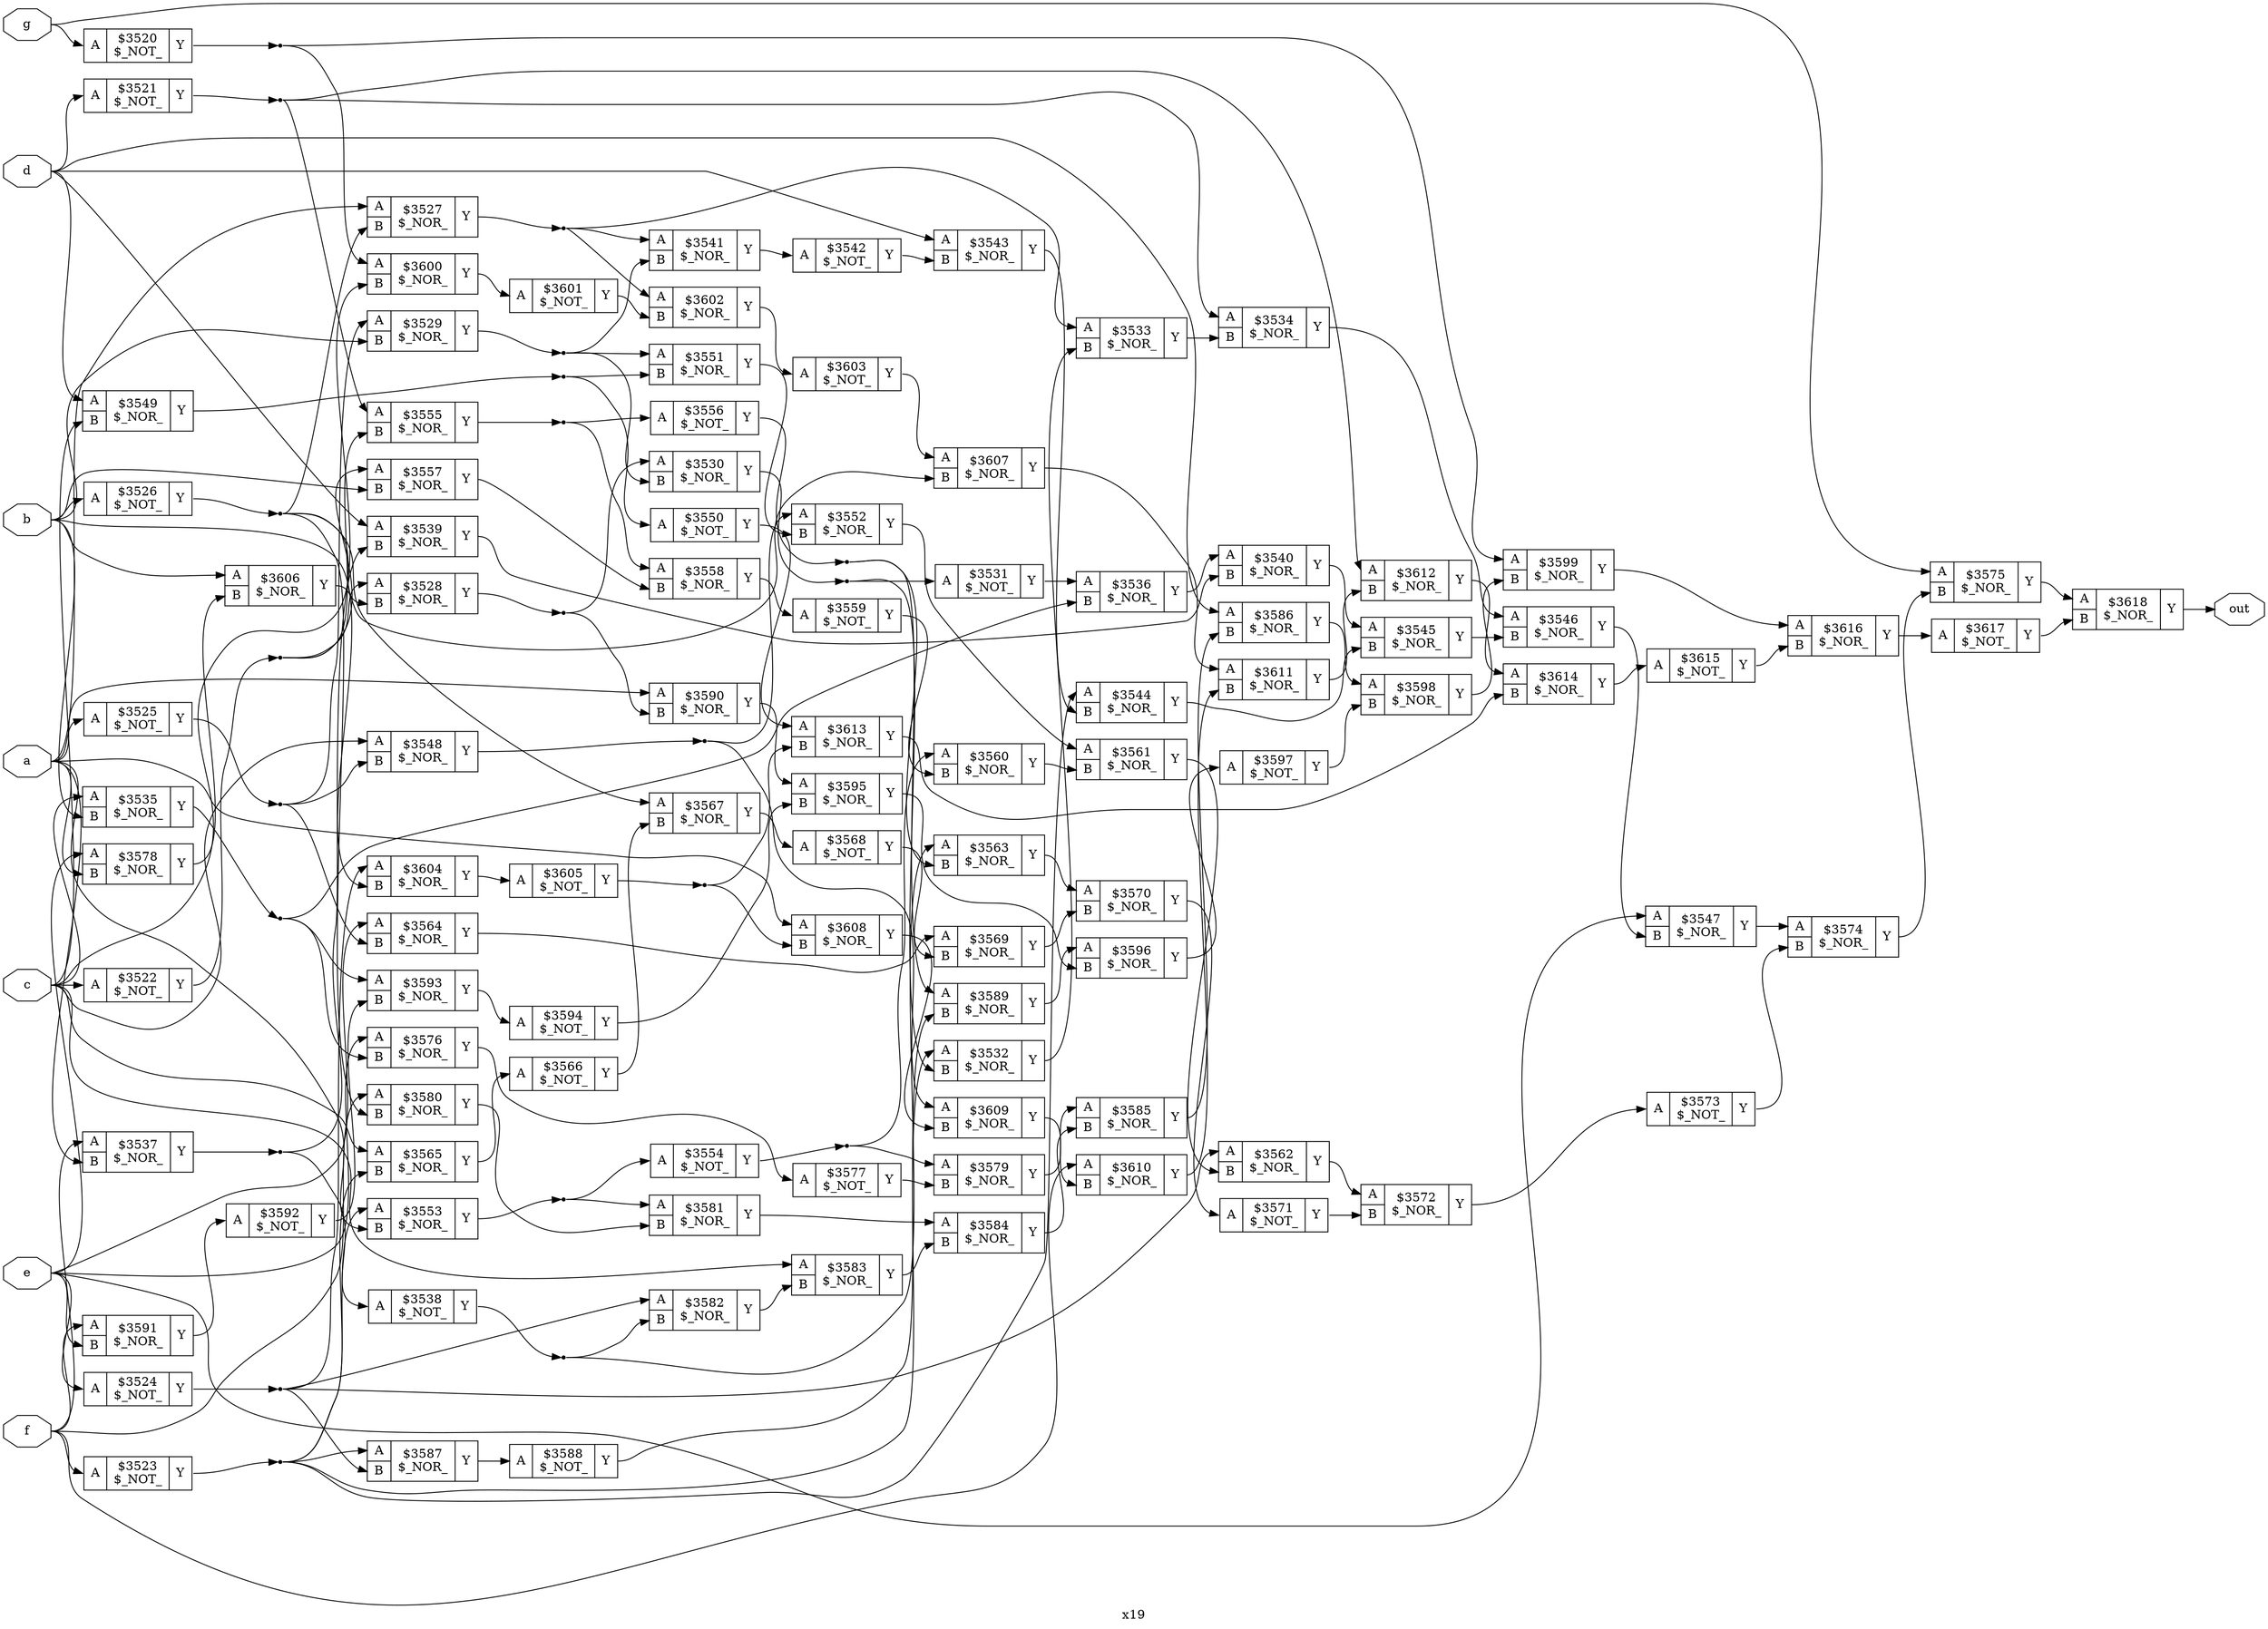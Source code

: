 digraph "x19" {
label="x19";
rankdir="LR";
remincross=true;
n99 [ shape=octagon, label="a", color="black", fontcolor="black" ];
n100 [ shape=octagon, label="b", color="black", fontcolor="black" ];
n101 [ shape=octagon, label="c", color="black", fontcolor="black" ];
n102 [ shape=octagon, label="d", color="black", fontcolor="black" ];
n103 [ shape=octagon, label="e", color="black", fontcolor="black" ];
n104 [ shape=octagon, label="f", color="black", fontcolor="black" ];
n105 [ shape=octagon, label="g", color="black", fontcolor="black" ];
n106 [ shape=octagon, label="out", color="black", fontcolor="black" ];
c109 [ shape=record, label="{{<p107> A}|$3520\n$_NOT_|{<p108> Y}}" ];
c110 [ shape=record, label="{{<p107> A}|$3521\n$_NOT_|{<p108> Y}}" ];
c111 [ shape=record, label="{{<p107> A}|$3522\n$_NOT_|{<p108> Y}}" ];
c112 [ shape=record, label="{{<p107> A}|$3523\n$_NOT_|{<p108> Y}}" ];
c113 [ shape=record, label="{{<p107> A}|$3524\n$_NOT_|{<p108> Y}}" ];
c114 [ shape=record, label="{{<p107> A}|$3525\n$_NOT_|{<p108> Y}}" ];
c115 [ shape=record, label="{{<p107> A}|$3526\n$_NOT_|{<p108> Y}}" ];
c117 [ shape=record, label="{{<p107> A|<p116> B}|$3527\n$_NOR_|{<p108> Y}}" ];
c118 [ shape=record, label="{{<p107> A|<p116> B}|$3528\n$_NOR_|{<p108> Y}}" ];
c119 [ shape=record, label="{{<p107> A|<p116> B}|$3529\n$_NOR_|{<p108> Y}}" ];
c120 [ shape=record, label="{{<p107> A|<p116> B}|$3530\n$_NOR_|{<p108> Y}}" ];
c121 [ shape=record, label="{{<p107> A}|$3531\n$_NOT_|{<p108> Y}}" ];
c122 [ shape=record, label="{{<p107> A|<p116> B}|$3532\n$_NOR_|{<p108> Y}}" ];
c123 [ shape=record, label="{{<p107> A|<p116> B}|$3533\n$_NOR_|{<p108> Y}}" ];
c124 [ shape=record, label="{{<p107> A|<p116> B}|$3534\n$_NOR_|{<p108> Y}}" ];
c125 [ shape=record, label="{{<p107> A|<p116> B}|$3535\n$_NOR_|{<p108> Y}}" ];
c126 [ shape=record, label="{{<p107> A|<p116> B}|$3536\n$_NOR_|{<p108> Y}}" ];
c127 [ shape=record, label="{{<p107> A|<p116> B}|$3537\n$_NOR_|{<p108> Y}}" ];
c128 [ shape=record, label="{{<p107> A}|$3538\n$_NOT_|{<p108> Y}}" ];
c129 [ shape=record, label="{{<p107> A|<p116> B}|$3539\n$_NOR_|{<p108> Y}}" ];
c130 [ shape=record, label="{{<p107> A|<p116> B}|$3540\n$_NOR_|{<p108> Y}}" ];
c131 [ shape=record, label="{{<p107> A|<p116> B}|$3541\n$_NOR_|{<p108> Y}}" ];
c132 [ shape=record, label="{{<p107> A}|$3542\n$_NOT_|{<p108> Y}}" ];
c133 [ shape=record, label="{{<p107> A|<p116> B}|$3543\n$_NOR_|{<p108> Y}}" ];
c134 [ shape=record, label="{{<p107> A|<p116> B}|$3544\n$_NOR_|{<p108> Y}}" ];
c135 [ shape=record, label="{{<p107> A|<p116> B}|$3545\n$_NOR_|{<p108> Y}}" ];
c136 [ shape=record, label="{{<p107> A|<p116> B}|$3546\n$_NOR_|{<p108> Y}}" ];
c137 [ shape=record, label="{{<p107> A|<p116> B}|$3547\n$_NOR_|{<p108> Y}}" ];
c138 [ shape=record, label="{{<p107> A|<p116> B}|$3548\n$_NOR_|{<p108> Y}}" ];
c139 [ shape=record, label="{{<p107> A|<p116> B}|$3549\n$_NOR_|{<p108> Y}}" ];
c140 [ shape=record, label="{{<p107> A}|$3550\n$_NOT_|{<p108> Y}}" ];
c141 [ shape=record, label="{{<p107> A|<p116> B}|$3551\n$_NOR_|{<p108> Y}}" ];
c142 [ shape=record, label="{{<p107> A|<p116> B}|$3552\n$_NOR_|{<p108> Y}}" ];
c143 [ shape=record, label="{{<p107> A|<p116> B}|$3553\n$_NOR_|{<p108> Y}}" ];
c144 [ shape=record, label="{{<p107> A}|$3554\n$_NOT_|{<p108> Y}}" ];
c145 [ shape=record, label="{{<p107> A|<p116> B}|$3555\n$_NOR_|{<p108> Y}}" ];
c146 [ shape=record, label="{{<p107> A}|$3556\n$_NOT_|{<p108> Y}}" ];
c147 [ shape=record, label="{{<p107> A|<p116> B}|$3557\n$_NOR_|{<p108> Y}}" ];
c148 [ shape=record, label="{{<p107> A|<p116> B}|$3558\n$_NOR_|{<p108> Y}}" ];
c149 [ shape=record, label="{{<p107> A}|$3559\n$_NOT_|{<p108> Y}}" ];
c150 [ shape=record, label="{{<p107> A|<p116> B}|$3560\n$_NOR_|{<p108> Y}}" ];
c151 [ shape=record, label="{{<p107> A|<p116> B}|$3561\n$_NOR_|{<p108> Y}}" ];
c152 [ shape=record, label="{{<p107> A|<p116> B}|$3562\n$_NOR_|{<p108> Y}}" ];
c153 [ shape=record, label="{{<p107> A|<p116> B}|$3563\n$_NOR_|{<p108> Y}}" ];
c154 [ shape=record, label="{{<p107> A|<p116> B}|$3564\n$_NOR_|{<p108> Y}}" ];
c155 [ shape=record, label="{{<p107> A|<p116> B}|$3565\n$_NOR_|{<p108> Y}}" ];
c156 [ shape=record, label="{{<p107> A}|$3566\n$_NOT_|{<p108> Y}}" ];
c157 [ shape=record, label="{{<p107> A|<p116> B}|$3567\n$_NOR_|{<p108> Y}}" ];
c158 [ shape=record, label="{{<p107> A}|$3568\n$_NOT_|{<p108> Y}}" ];
c159 [ shape=record, label="{{<p107> A|<p116> B}|$3569\n$_NOR_|{<p108> Y}}" ];
c160 [ shape=record, label="{{<p107> A|<p116> B}|$3570\n$_NOR_|{<p108> Y}}" ];
c161 [ shape=record, label="{{<p107> A}|$3571\n$_NOT_|{<p108> Y}}" ];
c162 [ shape=record, label="{{<p107> A|<p116> B}|$3572\n$_NOR_|{<p108> Y}}" ];
c163 [ shape=record, label="{{<p107> A}|$3573\n$_NOT_|{<p108> Y}}" ];
c164 [ shape=record, label="{{<p107> A|<p116> B}|$3574\n$_NOR_|{<p108> Y}}" ];
c165 [ shape=record, label="{{<p107> A|<p116> B}|$3575\n$_NOR_|{<p108> Y}}" ];
c166 [ shape=record, label="{{<p107> A|<p116> B}|$3576\n$_NOR_|{<p108> Y}}" ];
c167 [ shape=record, label="{{<p107> A}|$3577\n$_NOT_|{<p108> Y}}" ];
c168 [ shape=record, label="{{<p107> A|<p116> B}|$3578\n$_NOR_|{<p108> Y}}" ];
c169 [ shape=record, label="{{<p107> A|<p116> B}|$3579\n$_NOR_|{<p108> Y}}" ];
c170 [ shape=record, label="{{<p107> A|<p116> B}|$3580\n$_NOR_|{<p108> Y}}" ];
c171 [ shape=record, label="{{<p107> A|<p116> B}|$3581\n$_NOR_|{<p108> Y}}" ];
c172 [ shape=record, label="{{<p107> A|<p116> B}|$3582\n$_NOR_|{<p108> Y}}" ];
c173 [ shape=record, label="{{<p107> A|<p116> B}|$3583\n$_NOR_|{<p108> Y}}" ];
c174 [ shape=record, label="{{<p107> A|<p116> B}|$3584\n$_NOR_|{<p108> Y}}" ];
c175 [ shape=record, label="{{<p107> A|<p116> B}|$3585\n$_NOR_|{<p108> Y}}" ];
c176 [ shape=record, label="{{<p107> A|<p116> B}|$3586\n$_NOR_|{<p108> Y}}" ];
c177 [ shape=record, label="{{<p107> A|<p116> B}|$3587\n$_NOR_|{<p108> Y}}" ];
c178 [ shape=record, label="{{<p107> A}|$3588\n$_NOT_|{<p108> Y}}" ];
c179 [ shape=record, label="{{<p107> A|<p116> B}|$3589\n$_NOR_|{<p108> Y}}" ];
c180 [ shape=record, label="{{<p107> A|<p116> B}|$3590\n$_NOR_|{<p108> Y}}" ];
c181 [ shape=record, label="{{<p107> A|<p116> B}|$3591\n$_NOR_|{<p108> Y}}" ];
c182 [ shape=record, label="{{<p107> A}|$3592\n$_NOT_|{<p108> Y}}" ];
c183 [ shape=record, label="{{<p107> A|<p116> B}|$3593\n$_NOR_|{<p108> Y}}" ];
c184 [ shape=record, label="{{<p107> A}|$3594\n$_NOT_|{<p108> Y}}" ];
c185 [ shape=record, label="{{<p107> A|<p116> B}|$3595\n$_NOR_|{<p108> Y}}" ];
c186 [ shape=record, label="{{<p107> A|<p116> B}|$3596\n$_NOR_|{<p108> Y}}" ];
c187 [ shape=record, label="{{<p107> A}|$3597\n$_NOT_|{<p108> Y}}" ];
c188 [ shape=record, label="{{<p107> A|<p116> B}|$3598\n$_NOR_|{<p108> Y}}" ];
c189 [ shape=record, label="{{<p107> A|<p116> B}|$3599\n$_NOR_|{<p108> Y}}" ];
c190 [ shape=record, label="{{<p107> A|<p116> B}|$3600\n$_NOR_|{<p108> Y}}" ];
c191 [ shape=record, label="{{<p107> A}|$3601\n$_NOT_|{<p108> Y}}" ];
c192 [ shape=record, label="{{<p107> A|<p116> B}|$3602\n$_NOR_|{<p108> Y}}" ];
c193 [ shape=record, label="{{<p107> A}|$3603\n$_NOT_|{<p108> Y}}" ];
c194 [ shape=record, label="{{<p107> A|<p116> B}|$3604\n$_NOR_|{<p108> Y}}" ];
c195 [ shape=record, label="{{<p107> A}|$3605\n$_NOT_|{<p108> Y}}" ];
c196 [ shape=record, label="{{<p107> A|<p116> B}|$3606\n$_NOR_|{<p108> Y}}" ];
c197 [ shape=record, label="{{<p107> A|<p116> B}|$3607\n$_NOR_|{<p108> Y}}" ];
c198 [ shape=record, label="{{<p107> A|<p116> B}|$3608\n$_NOR_|{<p108> Y}}" ];
c199 [ shape=record, label="{{<p107> A|<p116> B}|$3609\n$_NOR_|{<p108> Y}}" ];
c200 [ shape=record, label="{{<p107> A|<p116> B}|$3610\n$_NOR_|{<p108> Y}}" ];
c201 [ shape=record, label="{{<p107> A|<p116> B}|$3611\n$_NOR_|{<p108> Y}}" ];
c202 [ shape=record, label="{{<p107> A|<p116> B}|$3612\n$_NOR_|{<p108> Y}}" ];
c203 [ shape=record, label="{{<p107> A|<p116> B}|$3613\n$_NOR_|{<p108> Y}}" ];
c204 [ shape=record, label="{{<p107> A|<p116> B}|$3614\n$_NOR_|{<p108> Y}}" ];
c205 [ shape=record, label="{{<p107> A}|$3615\n$_NOT_|{<p108> Y}}" ];
c206 [ shape=record, label="{{<p107> A|<p116> B}|$3616\n$_NOR_|{<p108> Y}}" ];
c207 [ shape=record, label="{{<p107> A}|$3617\n$_NOT_|{<p108> Y}}" ];
c208 [ shape=record, label="{{<p107> A|<p116> B}|$3618\n$_NOR_|{<p108> Y}}" ];
c201:p108:e -> c202:p116:w [color="black", label=""];
n10 [ shape=point ];
c112:p108:e -> n10:w [color="black", label=""];
n10:e -> c122:p107:w [color="black", label=""];
n10:e -> c134:p107:w [color="black", label=""];
n10:e -> c143:p107:w [color="black", label=""];
n10:e -> c155:p116:w [color="black", label=""];
n10:e -> c177:p107:w [color="black", label=""];
n100:e -> c115:p107:w [color="black", label=""];
n100:e -> c119:p116:w [color="black", label=""];
n100:e -> c125:p116:w [color="black", label=""];
n100:e -> c147:p116:w [color="black", label=""];
n100:e -> c194:p116:w [color="black", label=""];
n100:e -> c196:p107:w [color="black", label=""];
n101:e -> c111:p107:w [color="black", label=""];
n101:e -> c125:p107:w [color="black", label=""];
n101:e -> c138:p107:w [color="black", label=""];
n101:e -> c139:p116:w [color="black", label=""];
n101:e -> c155:p107:w [color="black", label=""];
n101:e -> c173:p107:w [color="black", label=""];
n101:e -> c190:p116:w [color="black", label=""];
n102:e -> c110:p107:w [color="black", label=""];
n102:e -> c129:p107:w [color="black", label=""];
n102:e -> c133:p107:w [color="black", label=""];
n102:e -> c139:p107:w [color="black", label=""];
n102:e -> c176:p107:w [color="black", label=""];
n103:e -> c113:p107:w [color="black", label=""];
n103:e -> c137:p107:w [color="black", label=""];
n103:e -> c154:p107:w [color="black", label=""];
n103:e -> c166:p107:w [color="black", label=""];
n103:e -> c168:p107:w [color="black", label=""];
n103:e -> c181:p116:w [color="black", label=""];
n104:e -> c112:p107:w [color="black", label=""];
n104:e -> c127:p107:w [color="black", label=""];
n104:e -> c170:p107:w [color="black", label=""];
n104:e -> c181:p107:w [color="black", label=""];
n104:e -> c200:p107:w [color="black", label=""];
n105:e -> c109:p107:w [color="black", label=""];
n105:e -> c165:p107:w [color="black", label=""];
c208:p108:e -> n106:w [color="black", label=""];
n11 [ shape=point ];
c113:p108:e -> n11:w [color="black", label=""];
n11:e -> c152:p107:w [color="black", label=""];
n11:e -> c172:p107:w [color="black", label=""];
n11:e -> c177:p116:w [color="black", label=""];
n11:e -> c194:p107:w [color="black", label=""];
n12 [ shape=point ];
c114:p108:e -> n12:w [color="black", label=""];
n12:e -> c119:p107:w [color="black", label=""];
n12:e -> c138:p116:w [color="black", label=""];
n12:e -> c154:p116:w [color="black", label=""];
n13 [ shape=point ];
c115:p108:e -> n13:w [color="black", label=""];
n13:e -> c117:p116:w [color="black", label=""];
n13:e -> c118:p116:w [color="black", label=""];
n13:e -> c157:p107:w [color="black", label=""];
n13:e -> c170:p116:w [color="black", label=""];
n14 [ shape=point ];
c117:p108:e -> n14:w [color="black", label=""];
n14:e -> c123:p107:w [color="black", label=""];
n14:e -> c131:p107:w [color="black", label=""];
n14:e -> c192:p107:w [color="black", label=""];
n15 [ shape=point ];
c118:p108:e -> n15:w [color="black", label=""];
n15:e -> c120:p107:w [color="black", label=""];
n15:e -> c180:p116:w [color="black", label=""];
n16 [ shape=point ];
c119:p108:e -> n16:w [color="black", label=""];
n16:e -> c120:p116:w [color="black", label=""];
n16:e -> c131:p116:w [color="black", label=""];
n16:e -> c141:p107:w [color="black", label=""];
n17 [ shape=point ];
c120:p108:e -> n17:w [color="black", label=""];
n17:e -> c121:p107:w [color="black", label=""];
n17:e -> c122:p116:w [color="black", label=""];
c121:p108:e -> c126:p107:w [color="black", label=""];
c122:p108:e -> c123:p116:w [color="black", label=""];
c202:p108:e -> c204:p107:w [color="black", label=""];
c123:p108:e -> c124:p116:w [color="black", label=""];
c124:p108:e -> c136:p107:w [color="black", label=""];
n22 [ shape=point ];
c125:p108:e -> n22:w [color="black", label=""];
n22:e -> c126:p116:w [color="black", label=""];
n22:e -> c166:p116:w [color="black", label=""];
n22:e -> c183:p107:w [color="black", label=""];
c126:p108:e -> c130:p107:w [color="black", label=""];
n24 [ shape=point ];
c127:p108:e -> n24:w [color="black", label=""];
n24:e -> c128:p107:w [color="black", label=""];
n24:e -> c129:p116:w [color="black", label=""];
n25 [ shape=point ];
c128:p108:e -> n25:w [color="black", label=""];
n25:e -> c153:p107:w [color="black", label=""];
n25:e -> c172:p116:w [color="black", label=""];
c129:p108:e -> c130:p116:w [color="black", label=""];
c130:p108:e -> c135:p107:w [color="black", label=""];
c131:p108:e -> c132:p107:w [color="black", label=""];
c132:p108:e -> c133:p116:w [color="black", label=""];
c203:p108:e -> c204:p116:w [color="black", label=""];
c133:p108:e -> c134:p116:w [color="black", label=""];
c134:p108:e -> c135:p116:w [color="black", label=""];
c135:p108:e -> c136:p116:w [color="black", label=""];
c136:p108:e -> c137:p116:w [color="black", label=""];
c137:p108:e -> c164:p107:w [color="black", label=""];
n35 [ shape=point ];
c138:p108:e -> n35:w [color="black", label=""];
n35:e -> c142:p107:w [color="black", label=""];
n35:e -> c199:p107:w [color="black", label=""];
n36 [ shape=point ];
c139:p108:e -> n36:w [color="black", label=""];
n36:e -> c140:p107:w [color="black", label=""];
n36:e -> c141:p116:w [color="black", label=""];
c140:p108:e -> c203:p107:w [color="black", label=""];
c141:p108:e -> c142:p116:w [color="black", label=""];
c142:p108:e -> c151:p107:w [color="black", label=""];
c204:p108:e -> c205:p107:w [color="black", label=""];
n40 [ shape=point ];
c143:p108:e -> n40:w [color="black", label=""];
n40:e -> c144:p107:w [color="black", label=""];
n40:e -> c171:p107:w [color="black", label=""];
n41 [ shape=point ];
c144:p108:e -> n41:w [color="black", label=""];
n41:e -> c150:p107:w [color="black", label=""];
n41:e -> c169:p107:w [color="black", label=""];
n42 [ shape=point ];
c145:p108:e -> n42:w [color="black", label=""];
n42:e -> c146:p107:w [color="black", label=""];
n42:e -> c148:p107:w [color="black", label=""];
n43 [ shape=point ];
c146:p108:e -> n43:w [color="black", label=""];
n43:e -> c153:p116:w [color="black", label=""];
n43:e -> c179:p107:w [color="black", label=""];
c147:p108:e -> c148:p116:w [color="black", label=""];
c148:p108:e -> c149:p107:w [color="black", label=""];
c149:p108:e -> c150:p116:w [color="black", label=""];
c150:p108:e -> c151:p116:w [color="black", label=""];
c151:p108:e -> c152:p116:w [color="black", label=""];
c152:p108:e -> c162:p107:w [color="black", label=""];
c205:p108:e -> c206:p116:w [color="black", label=""];
c153:p108:e -> c160:p107:w [color="black", label=""];
c154:p108:e -> c159:p107:w [color="black", label=""];
c155:p108:e -> c156:p107:w [color="black", label=""];
c156:p108:e -> c157:p116:w [color="black", label=""];
c157:p108:e -> c158:p107:w [color="black", label=""];
c158:p108:e -> c159:p116:w [color="black", label=""];
c159:p108:e -> c160:p116:w [color="black", label=""];
c160:p108:e -> c161:p107:w [color="black", label=""];
c161:p108:e -> c162:p116:w [color="black", label=""];
c162:p108:e -> c163:p107:w [color="black", label=""];
c206:p108:e -> c207:p107:w [color="black", label=""];
c163:p108:e -> c164:p116:w [color="black", label=""];
c164:p108:e -> c165:p116:w [color="black", label=""];
c165:p108:e -> c208:p107:w [color="black", label=""];
c166:p108:e -> c167:p107:w [color="black", label=""];
c167:p108:e -> c169:p116:w [color="black", label=""];
c168:p108:e -> c196:p116:w [color="black", label=""];
c169:p108:e -> c175:p107:w [color="black", label=""];
c170:p108:e -> c171:p116:w [color="black", label=""];
c171:p108:e -> c174:p107:w [color="black", label=""];
c172:p108:e -> c173:p116:w [color="black", label=""];
c207:p108:e -> c208:p116:w [color="black", label=""];
c173:p108:e -> c174:p116:w [color="black", label=""];
c174:p108:e -> c175:p116:w [color="black", label=""];
c175:p108:e -> c176:p116:w [color="black", label=""];
c176:p108:e -> c188:p107:w [color="black", label=""];
c177:p108:e -> c178:p107:w [color="black", label=""];
c178:p108:e -> c179:p116:w [color="black", label=""];
c179:p108:e -> c186:p107:w [color="black", label=""];
c180:p108:e -> c185:p107:w [color="black", label=""];
c181:p108:e -> c182:p107:w [color="black", label=""];
c182:p108:e -> c183:p116:w [color="black", label=""];
n8 [ shape=point ];
c110:p108:e -> n8:w [color="black", label=""];
n8:e -> c124:p107:w [color="black", label=""];
n8:e -> c145:p107:w [color="black", label=""];
n8:e -> c202:p107:w [color="black", label=""];
c183:p108:e -> c184:p107:w [color="black", label=""];
c184:p108:e -> c185:p116:w [color="black", label=""];
c185:p108:e -> c186:p116:w [color="black", label=""];
c186:p108:e -> c187:p107:w [color="black", label=""];
c187:p108:e -> c188:p116:w [color="black", label=""];
c188:p108:e -> c189:p116:w [color="black", label=""];
c189:p108:e -> c206:p107:w [color="black", label=""];
c190:p108:e -> c191:p107:w [color="black", label=""];
c191:p108:e -> c192:p116:w [color="black", label=""];
c192:p108:e -> c193:p107:w [color="black", label=""];
n9 [ shape=point ];
c111:p108:e -> n9:w [color="black", label=""];
n9:e -> c118:p107:w [color="black", label=""];
n9:e -> c145:p116:w [color="black", label=""];
n9:e -> c147:p107:w [color="black", label=""];
c193:p108:e -> c197:p107:w [color="black", label=""];
c194:p108:e -> c195:p107:w [color="black", label=""];
n92 [ shape=point ];
c195:p108:e -> n92:w [color="black", label=""];
n92:e -> c198:p116:w [color="black", label=""];
n92:e -> c203:p116:w [color="black", label=""];
c196:p108:e -> c197:p116:w [color="black", label=""];
c197:p108:e -> c201:p107:w [color="black", label=""];
c198:p108:e -> c199:p116:w [color="black", label=""];
c199:p108:e -> c200:p116:w [color="black", label=""];
c200:p108:e -> c201:p116:w [color="black", label=""];
n98 [ shape=point ];
c109:p108:e -> n98:w [color="black", label=""];
n98:e -> c189:p107:w [color="black", label=""];
n98:e -> c190:p107:w [color="black", label=""];
n99:e -> c114:p107:w [color="black", label=""];
n99:e -> c117:p107:w [color="black", label=""];
n99:e -> c127:p116:w [color="black", label=""];
n99:e -> c143:p116:w [color="black", label=""];
n99:e -> c168:p116:w [color="black", label=""];
n99:e -> c180:p107:w [color="black", label=""];
n99:e -> c198:p107:w [color="black", label=""];
}
